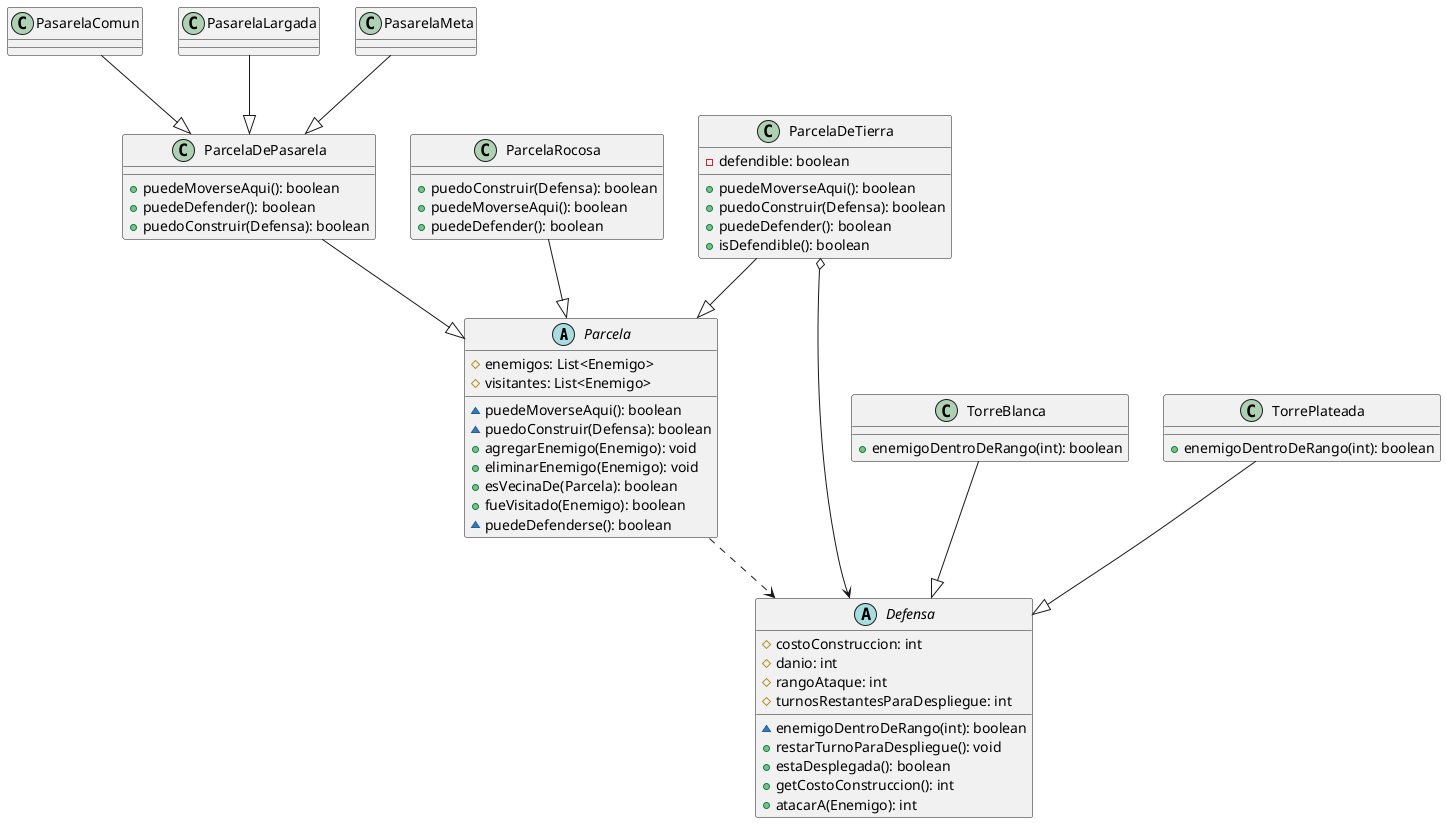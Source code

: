 @startuml

Parcela ..> Defensa

ParcelaDeTierra o--> Defensa

ParcelaDePasarela --|> Parcela           
ParcelaDeTierra --|>  Parcela           
ParcelaRocosa --|> Parcela 
         
PasarelaComun --|>  ParcelaDePasarela 
PasarelaLargada --|> ParcelaDePasarela 
PasarelaMeta --|>  ParcelaDePasarela 
TorreBlanca  --|>  Defensa           
TorrePlateada --|>  Defensa

abstract Parcela {
  # enemigos: List<Enemigo>
  # visitantes: List<Enemigo>

  ~ puedeMoverseAqui(): boolean
  ~ puedoConstruir(Defensa): boolean
  + agregarEnemigo(Enemigo): void
  + eliminarEnemigo(Enemigo): void
  + esVecinaDe(Parcela): boolean
  + fueVisitado(Enemigo): boolean
  ~ puedeDefenderse(): boolean

}
abstract Defensa {
  # costoConstruccion: int
  # danio: int
  # rangoAtaque: int
  # turnosRestantesParaDespliegue: int
  ~ enemigoDentroDeRango(int): boolean
  + restarTurnoParaDespliegue(): void
  + estaDesplegada(): boolean
  + getCostoConstruccion(): int
  + atacarA(Enemigo): int
}

class ParcelaDePasarela {
  + puedeMoverseAqui(): boolean
  + puedeDefender(): boolean
  + puedoConstruir(Defensa): boolean
}
class ParcelaDeTierra {

  - defendible: boolean
  + puedeMoverseAqui(): boolean
  + puedoConstruir(Defensa): boolean
  + puedeDefender(): boolean
  + isDefendible(): boolean
}
class ParcelaRocosa {
  + puedoConstruir(Defensa): boolean
  + puedeMoverseAqui(): boolean
  + puedeDefender(): boolean
}
class TorreBlanca {
  + enemigoDentroDeRango(int): boolean
}
class TorrePlateada {
  + enemigoDentroDeRango(int): boolean
}
@enduml
```